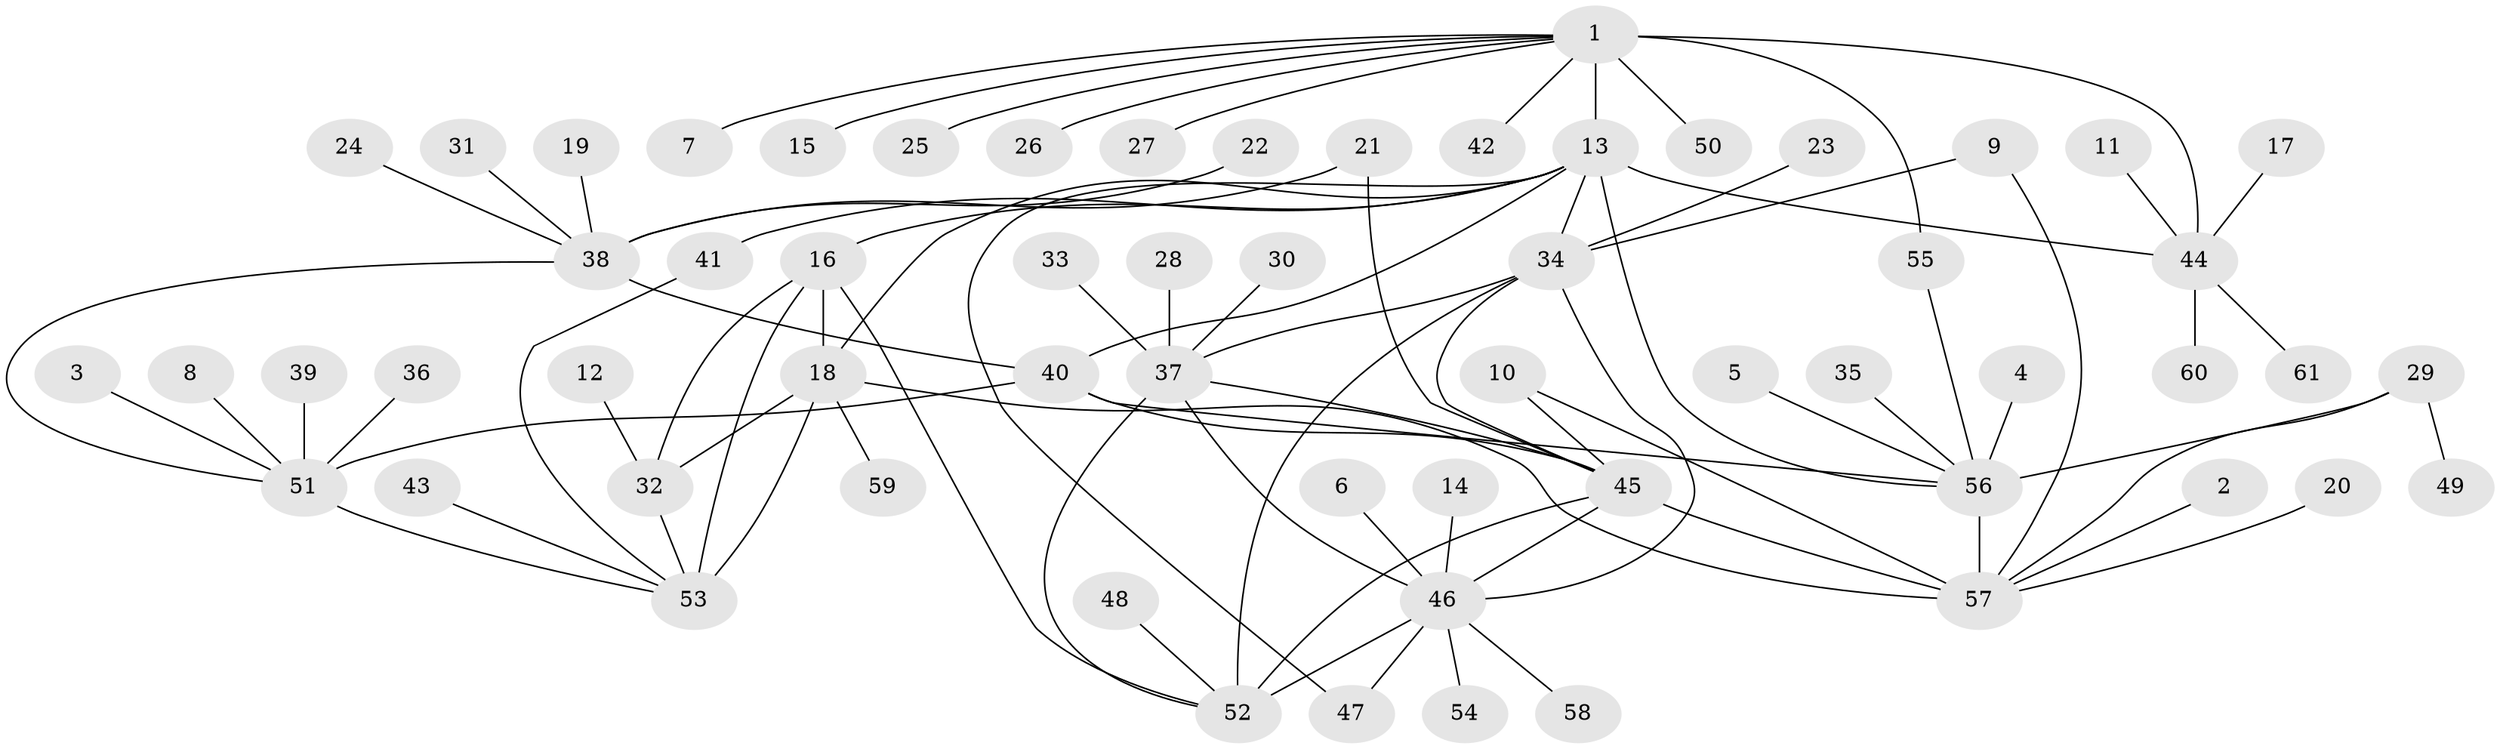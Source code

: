 // original degree distribution, {7: 0.040983606557377046, 11: 0.01639344262295082, 5: 0.01639344262295082, 13: 0.00819672131147541, 10: 0.05737704918032787, 6: 0.03278688524590164, 12: 0.01639344262295082, 9: 0.02459016393442623, 8: 0.03278688524590164, 3: 0.00819672131147541, 2: 0.1557377049180328, 1: 0.5901639344262295}
// Generated by graph-tools (version 1.1) at 2025/02/03/09/25 03:02:41]
// undirected, 61 vertices, 85 edges
graph export_dot {
graph [start="1"]
  node [color=gray90,style=filled];
  1;
  2;
  3;
  4;
  5;
  6;
  7;
  8;
  9;
  10;
  11;
  12;
  13;
  14;
  15;
  16;
  17;
  18;
  19;
  20;
  21;
  22;
  23;
  24;
  25;
  26;
  27;
  28;
  29;
  30;
  31;
  32;
  33;
  34;
  35;
  36;
  37;
  38;
  39;
  40;
  41;
  42;
  43;
  44;
  45;
  46;
  47;
  48;
  49;
  50;
  51;
  52;
  53;
  54;
  55;
  56;
  57;
  58;
  59;
  60;
  61;
  1 -- 7 [weight=1.0];
  1 -- 13 [weight=4.0];
  1 -- 15 [weight=1.0];
  1 -- 25 [weight=1.0];
  1 -- 26 [weight=1.0];
  1 -- 27 [weight=1.0];
  1 -- 42 [weight=1.0];
  1 -- 44 [weight=4.0];
  1 -- 50 [weight=1.0];
  1 -- 55 [weight=1.0];
  2 -- 57 [weight=1.0];
  3 -- 51 [weight=1.0];
  4 -- 56 [weight=1.0];
  5 -- 56 [weight=1.0];
  6 -- 46 [weight=1.0];
  8 -- 51 [weight=1.0];
  9 -- 34 [weight=1.0];
  9 -- 57 [weight=1.0];
  10 -- 45 [weight=1.0];
  10 -- 57 [weight=1.0];
  11 -- 44 [weight=1.0];
  12 -- 32 [weight=1.0];
  13 -- 16 [weight=1.0];
  13 -- 18 [weight=1.0];
  13 -- 34 [weight=1.0];
  13 -- 40 [weight=1.0];
  13 -- 41 [weight=1.0];
  13 -- 44 [weight=1.0];
  13 -- 47 [weight=1.0];
  13 -- 56 [weight=1.0];
  14 -- 46 [weight=1.0];
  16 -- 18 [weight=3.0];
  16 -- 32 [weight=3.0];
  16 -- 52 [weight=1.0];
  16 -- 53 [weight=3.0];
  17 -- 44 [weight=1.0];
  18 -- 32 [weight=1.0];
  18 -- 53 [weight=1.0];
  18 -- 57 [weight=2.0];
  18 -- 59 [weight=1.0];
  19 -- 38 [weight=1.0];
  20 -- 57 [weight=1.0];
  21 -- 38 [weight=1.0];
  21 -- 45 [weight=1.0];
  22 -- 38 [weight=1.0];
  23 -- 34 [weight=1.0];
  24 -- 38 [weight=1.0];
  28 -- 37 [weight=1.0];
  29 -- 49 [weight=1.0];
  29 -- 56 [weight=2.0];
  29 -- 57 [weight=3.0];
  30 -- 37 [weight=1.0];
  31 -- 38 [weight=1.0];
  32 -- 53 [weight=1.0];
  33 -- 37 [weight=1.0];
  34 -- 37 [weight=1.0];
  34 -- 45 [weight=1.0];
  34 -- 46 [weight=1.0];
  34 -- 52 [weight=2.0];
  35 -- 56 [weight=1.0];
  36 -- 51 [weight=1.0];
  37 -- 45 [weight=1.0];
  37 -- 46 [weight=1.0];
  37 -- 52 [weight=2.0];
  38 -- 40 [weight=6.0];
  38 -- 51 [weight=2.0];
  39 -- 51 [weight=1.0];
  40 -- 45 [weight=1.0];
  40 -- 51 [weight=3.0];
  40 -- 56 [weight=1.0];
  41 -- 53 [weight=1.0];
  43 -- 53 [weight=1.0];
  44 -- 60 [weight=1.0];
  44 -- 61 [weight=1.0];
  45 -- 46 [weight=1.0];
  45 -- 52 [weight=2.0];
  45 -- 57 [weight=1.0];
  46 -- 47 [weight=1.0];
  46 -- 52 [weight=2.0];
  46 -- 54 [weight=1.0];
  46 -- 58 [weight=1.0];
  48 -- 52 [weight=1.0];
  51 -- 53 [weight=1.0];
  55 -- 56 [weight=1.0];
  56 -- 57 [weight=6.0];
}
